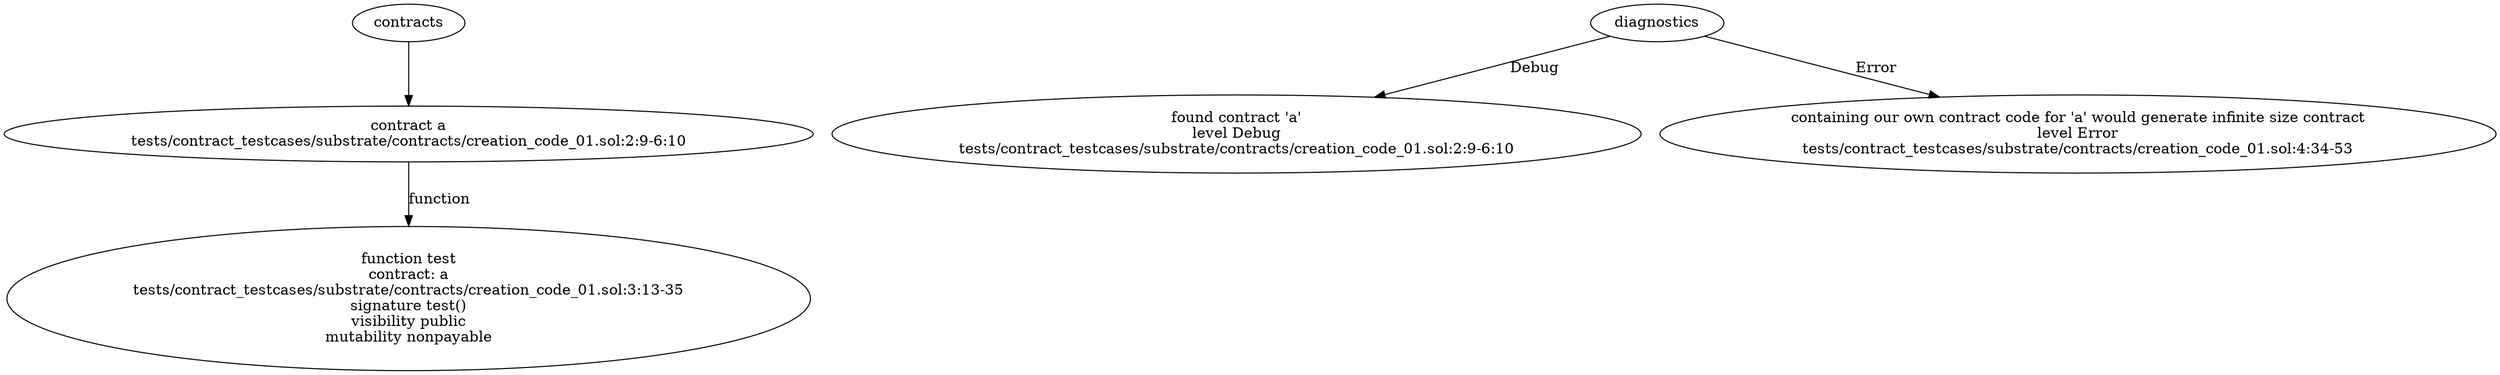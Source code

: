 strict digraph "tests/contract_testcases/substrate/contracts/creation_code_01.sol" {
	contract [label="contract a\ntests/contract_testcases/substrate/contracts/creation_code_01.sol:2:9-6:10"]
	test [label="function test\ncontract: a\ntests/contract_testcases/substrate/contracts/creation_code_01.sol:3:13-35\nsignature test()\nvisibility public\nmutability nonpayable"]
	diagnostic [label="found contract 'a'\nlevel Debug\ntests/contract_testcases/substrate/contracts/creation_code_01.sol:2:9-6:10"]
	diagnostic_5 [label="containing our own contract code for 'a' would generate infinite size contract\nlevel Error\ntests/contract_testcases/substrate/contracts/creation_code_01.sol:4:34-53"]
	contracts -> contract
	contract -> test [label="function"]
	diagnostics -> diagnostic [label="Debug"]
	diagnostics -> diagnostic_5 [label="Error"]
}
